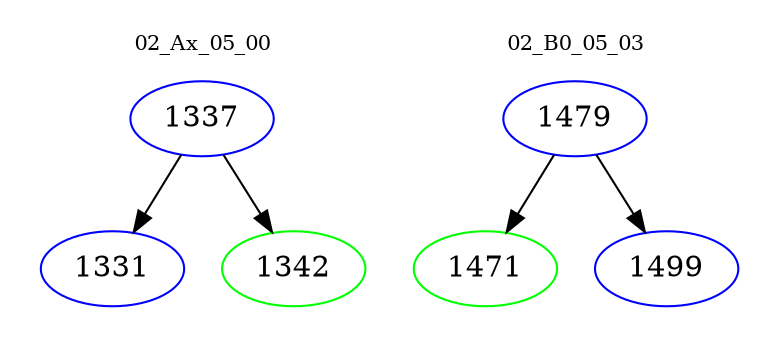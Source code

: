digraph{
subgraph cluster_0 {
color = white
label = "02_Ax_05_00";
fontsize=10;
T0_1337 [label="1337", color="blue"]
T0_1337 -> T0_1331 [color="black"]
T0_1331 [label="1331", color="blue"]
T0_1337 -> T0_1342 [color="black"]
T0_1342 [label="1342", color="green"]
}
subgraph cluster_1 {
color = white
label = "02_B0_05_03";
fontsize=10;
T1_1479 [label="1479", color="blue"]
T1_1479 -> T1_1471 [color="black"]
T1_1471 [label="1471", color="green"]
T1_1479 -> T1_1499 [color="black"]
T1_1499 [label="1499", color="blue"]
}
}
